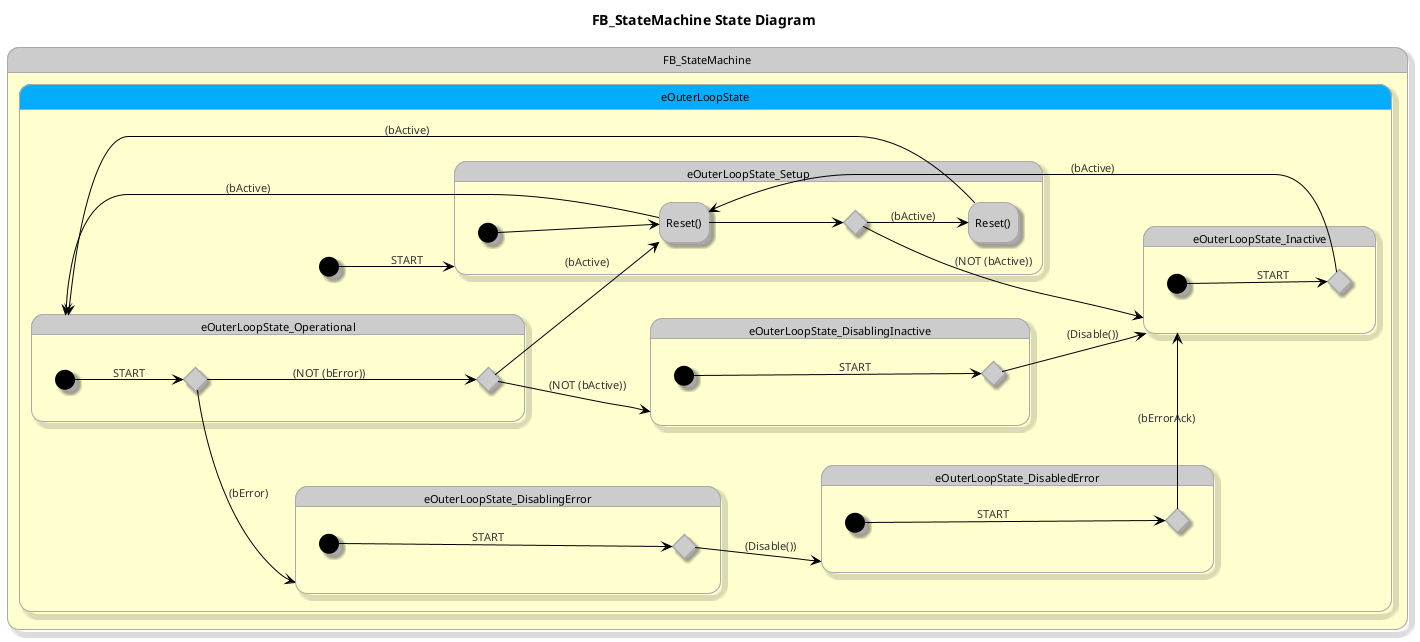 @startuml State Diagram

skin rose
left to right direction
hide empty description
!theme reddress-lightgreen
title FB_StateMachine State Diagram



state FB_StateMachine{

		state eOuterLoopState #03adfc {
		[*] --> eOuterLoopState_Setup : START
		state eOuterLoopState_Setup{
			state "Setup()" as CALL_1
			[*] --> CALL_1
			state eOuterLoopState_Setup_IF_1 <<choice>>
				state "Reset()" as CALL_2
			}
		state eOuterLoopState_Operational{
			state eOuterLoopState_Operational_IF_1 <<choice>>
			[*] ---> eOuterLoopState_Operational_IF_1 : START
				state eOuterLoopState_Operational_ELSIF_1 <<choice>>
				state "InnerLoopSM()" as CALL_1
			}
		state eOuterLoopState_DisablingInactive{
			state eOuterLoopState_DisablingInactive_IF_1 <<choice>>
			[*] ---> eOuterLoopState_DisablingInactive_IF_1 : START
			}
		state eOuterLoopState_Inactive{
			state eOuterLoopState_Inactive_IF_1 <<choice>>
			[*] ---> eOuterLoopState_Inactive_IF_1 : START
				state "Reset()" as CALL_1
			}
		state eOuterLoopState_DisablingError{
			state eOuterLoopState_DisablingError_IF_1 <<choice>>
			[*] ---> eOuterLoopState_DisablingError_IF_1 : START
			}
		state eOuterLoopState_DisabledError{
			state eOuterLoopState_DisabledError_IF_1 <<choice>>
			[*] ---> eOuterLoopState_DisabledError_IF_1 : START
			}
	CALL_1 --> eOuterLoopState_Setup_IF_1
	eOuterLoopState_Setup_IF_1 --> CALL_2 : (bActive)
	CALL_2 --> eOuterLoopState_Operational : (bActive)
	eOuterLoopState_Setup_IF_1 --> eOuterLoopState_Inactive : (NOT (bActive))
	eOuterLoopState_Operational_IF_1 --> eOuterLoopState_DisablingError : (bError)
	eOuterLoopState_Operational_IF_1 ---> eOuterLoopState_Operational_ELSIF_1 : (NOT (bError))
	eOuterLoopState_Operational_ELSIF_1 --> CALL_1 : (bActive)
	eOuterLoopState_Operational_ELSIF_1 --> eOuterLoopState_DisablingInactive : (NOT (bActive))
	eOuterLoopState_DisablingInactive_IF_1 --> eOuterLoopState_Inactive : (Disable())
	eOuterLoopState_Inactive_IF_1 --> CALL_1 : (bActive)
	CALL_1 --> eOuterLoopState_Operational : (bActive)
	eOuterLoopState_DisablingError_IF_1 --> eOuterLoopState_DisabledError : (Disable())
	eOuterLoopState_DisabledError_IF_1 --> eOuterLoopState_Inactive : (bErrorAck)
		}


}

@enduml
